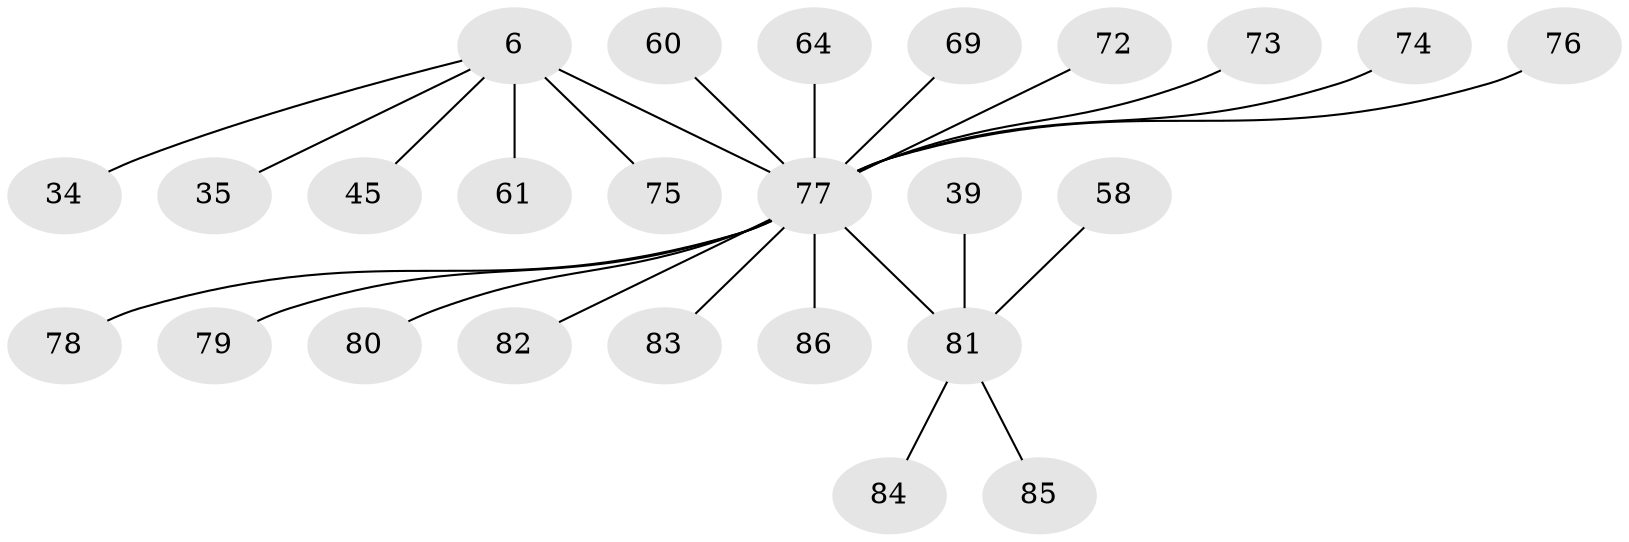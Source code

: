 // original degree distribution, {10: 0.011627906976744186, 3: 0.11627906976744186, 16: 0.011627906976744186, 9: 0.011627906976744186, 4: 0.03488372093023256, 13: 0.011627906976744186, 2: 0.2441860465116279, 5: 0.03488372093023256, 1: 0.5232558139534884}
// Generated by graph-tools (version 1.1) at 2025/50/03/04/25 21:50:22]
// undirected, 25 vertices, 24 edges
graph export_dot {
graph [start="1"]
  node [color=gray90,style=filled];
  6;
  34 [super="+18"];
  35;
  39;
  45;
  58;
  60;
  61 [super="+41"];
  64;
  69 [super="+57"];
  72;
  73 [super="+70"];
  74;
  75;
  76;
  77 [super="+65+53+71+28+38+66+27+31+46+48+55+56+59"];
  78 [super="+68"];
  79;
  80;
  81 [super="+42+49+52+33"];
  82;
  83;
  84 [super="+44"];
  85;
  86;
  6 -- 35;
  6 -- 45;
  6 -- 61 [weight=2];
  6 -- 75;
  6 -- 77 [weight=7];
  6 -- 34;
  39 -- 81;
  58 -- 81;
  60 -- 77;
  64 -- 77;
  69 -- 77;
  72 -- 77;
  73 -- 77;
  74 -- 77;
  76 -- 77;
  77 -- 79;
  77 -- 80;
  77 -- 82;
  77 -- 83;
  77 -- 86;
  77 -- 78;
  77 -- 81 [weight=5];
  81 -- 84;
  81 -- 85;
}
